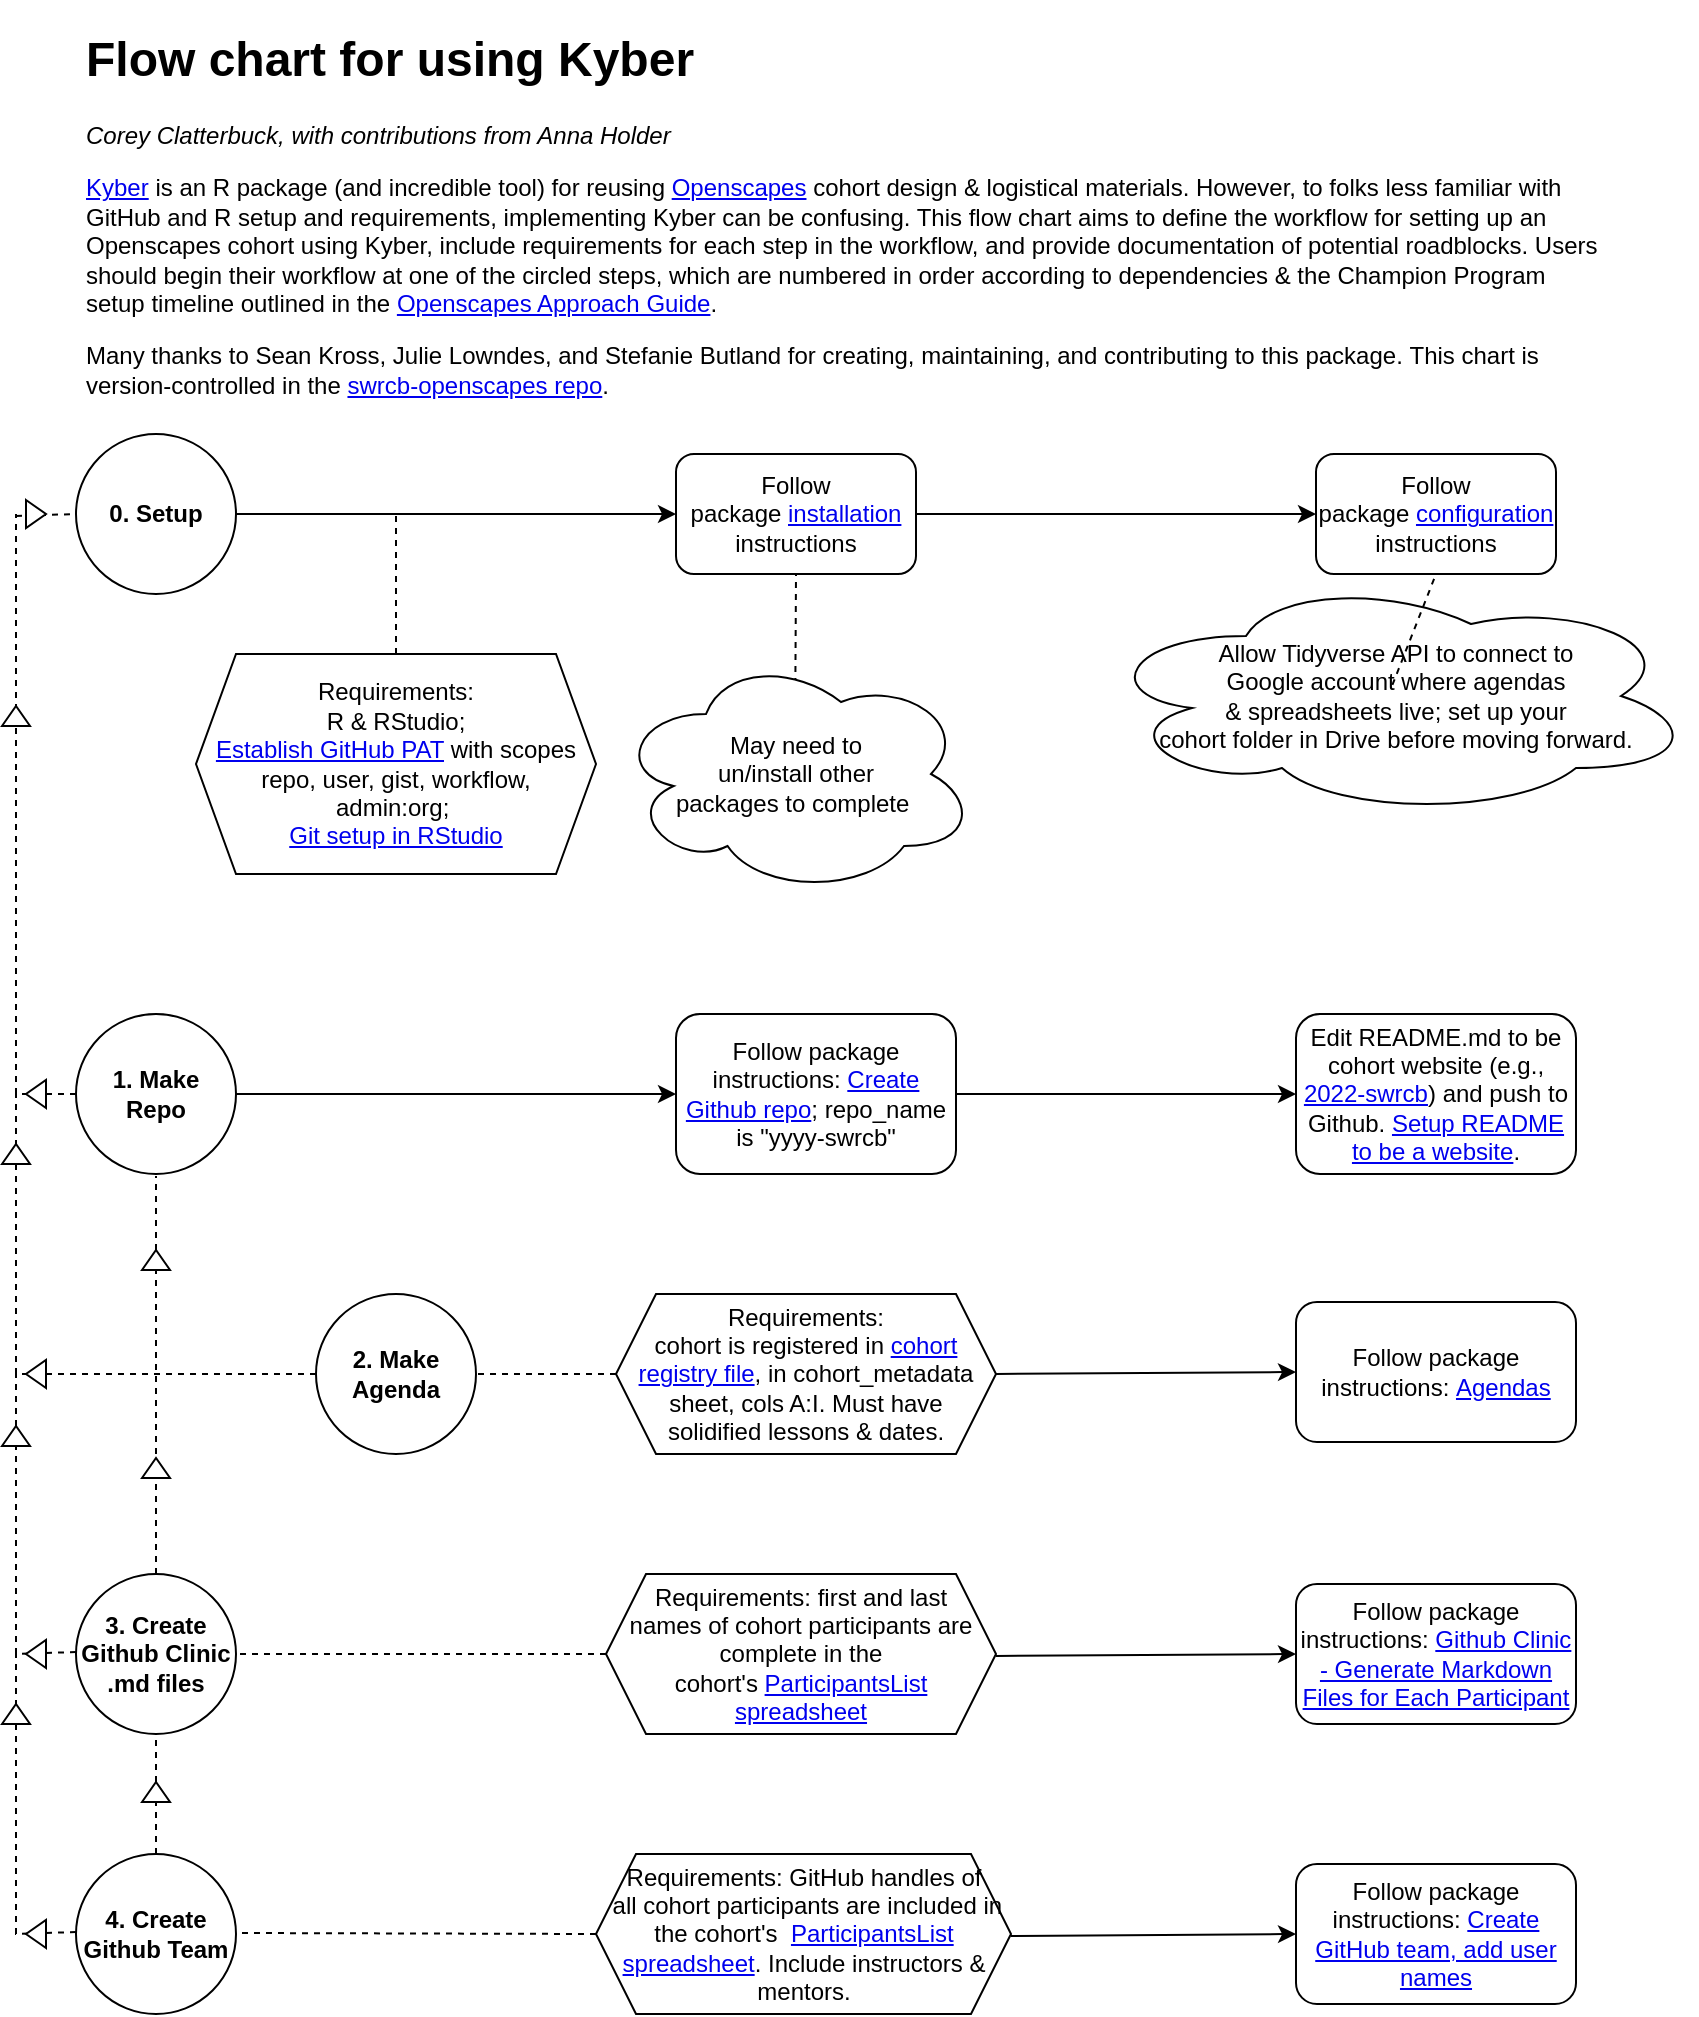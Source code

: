 <mxfile version="21.4.0" type="github">
  <diagram name="Page-1" id="2YBvvXClWsGukQMizWep">
    <mxGraphModel dx="1155" dy="663" grid="1" gridSize="10" guides="1" tooltips="1" connect="1" arrows="1" fold="1" page="1" pageScale="1" pageWidth="850" pageHeight="1100" math="0" shadow="0">
      <root>
        <mxCell id="0" />
        <mxCell id="1" parent="0" />
        <mxCell id="NNKT52EiWI1NoeeISoCc-1" value="Requirements:&lt;br&gt;R &amp;amp; RStudio; &lt;br&gt;&lt;a href=&quot;https://happygitwithr.com/https-pat.html&quot;&gt;Establish GitHub PAT&lt;/a&gt; with scopes repo, user, gist, workflow, &lt;br&gt;admin:org;&amp;nbsp;&lt;br&gt;&lt;a href=&quot;https://happygitwithr.com/connect-intro.html&quot;&gt;Git setup in RStudio&lt;/a&gt;" style="shape=hexagon;perimeter=hexagonPerimeter2;whiteSpace=wrap;html=1;fixedSize=1;" parent="1" vertex="1">
          <mxGeometry x="100" y="348" width="200" height="110" as="geometry" />
        </mxCell>
        <mxCell id="NNKT52EiWI1NoeeISoCc-2" value="&lt;b&gt;0. Setup&lt;/b&gt;" style="ellipse;whiteSpace=wrap;html=1;aspect=fixed;" parent="1" vertex="1">
          <mxGeometry x="40" y="238" width="80" height="80" as="geometry" />
        </mxCell>
        <mxCell id="NNKT52EiWI1NoeeISoCc-3" value="Follow package&amp;nbsp;&lt;a href=&quot;https://github.com/openscapes/kyber#installation&quot;&gt;installation&lt;/a&gt; instructions" style="rounded=1;whiteSpace=wrap;html=1;" parent="1" vertex="1">
          <mxGeometry x="340" y="248" width="120" height="60" as="geometry" />
        </mxCell>
        <mxCell id="NNKT52EiWI1NoeeISoCc-10" value="" style="endArrow=none;dashed=1;html=1;rounded=0;exitX=0.5;exitY=0;exitDx=0;exitDy=0;" parent="1" source="NNKT52EiWI1NoeeISoCc-1" edge="1">
          <mxGeometry width="50" height="50" relative="1" as="geometry">
            <mxPoint x="80" y="398" as="sourcePoint" />
            <mxPoint x="200" y="278" as="targetPoint" />
            <Array as="points" />
          </mxGeometry>
        </mxCell>
        <mxCell id="NNKT52EiWI1NoeeISoCc-12" value="" style="endArrow=none;dashed=1;html=1;rounded=0;entryX=0.5;entryY=1;entryDx=0;entryDy=0;exitX=0.493;exitY=0.1;exitDx=0;exitDy=0;exitPerimeter=0;" parent="1" target="NNKT52EiWI1NoeeISoCc-3" edge="1">
          <mxGeometry width="50" height="50" relative="1" as="geometry">
            <mxPoint x="399.44" y="405" as="sourcePoint" />
            <mxPoint x="400.56" y="348" as="targetPoint" />
          </mxGeometry>
        </mxCell>
        <mxCell id="NNKT52EiWI1NoeeISoCc-13" value="" style="endArrow=classic;html=1;rounded=0;entryX=0;entryY=0.5;entryDx=0;entryDy=0;exitX=1;exitY=0.5;exitDx=0;exitDy=0;" parent="1" target="NNKT52EiWI1NoeeISoCc-3" edge="1">
          <mxGeometry width="50" height="50" relative="1" as="geometry">
            <mxPoint x="120" y="278.0" as="sourcePoint" />
            <mxPoint x="211" y="293" as="targetPoint" />
          </mxGeometry>
        </mxCell>
        <mxCell id="NNKT52EiWI1NoeeISoCc-14" value="Follow package&amp;nbsp;&lt;a href=&quot;https://github.com/openscapes/kyber#configuration&quot;&gt;configuration&lt;/a&gt; instructions" style="rounded=1;whiteSpace=wrap;html=1;" parent="1" vertex="1">
          <mxGeometry x="660" y="248" width="120" height="60" as="geometry" />
        </mxCell>
        <mxCell id="NNKT52EiWI1NoeeISoCc-15" value="" style="endArrow=classic;html=1;rounded=0;entryX=0;entryY=0.5;entryDx=0;entryDy=0;exitX=1;exitY=0.5;exitDx=0;exitDy=0;" parent="1" source="NNKT52EiWI1NoeeISoCc-3" target="NNKT52EiWI1NoeeISoCc-14" edge="1">
          <mxGeometry width="50" height="50" relative="1" as="geometry">
            <mxPoint x="460" y="338" as="sourcePoint" />
            <mxPoint x="510" y="288" as="targetPoint" />
          </mxGeometry>
        </mxCell>
        <mxCell id="NNKT52EiWI1NoeeISoCc-16" value="May need to&lt;br&gt;un/install other&lt;br&gt;packages to complete&amp;nbsp;" style="ellipse;shape=cloud;whiteSpace=wrap;html=1;" parent="1" vertex="1">
          <mxGeometry x="310" y="348" width="180" height="120" as="geometry" />
        </mxCell>
        <mxCell id="NNKT52EiWI1NoeeISoCc-17" value="Allow Tidyverse API to connect to&lt;br&gt;Google account where agendas&lt;br&gt;&amp;amp; spreadsheets live; set up your&lt;br&gt;cohort folder in Drive before moving&amp;nbsp;forward." style="ellipse;shape=cloud;whiteSpace=wrap;html=1;" parent="1" vertex="1">
          <mxGeometry x="550" y="309" width="300" height="120" as="geometry" />
        </mxCell>
        <mxCell id="NNKT52EiWI1NoeeISoCc-20" value="" style="endArrow=none;dashed=1;html=1;rounded=0;exitX=0.494;exitY=0.129;exitDx=0;exitDy=0;exitPerimeter=0;entryX=0.5;entryY=1;entryDx=0;entryDy=0;" parent="1" target="NNKT52EiWI1NoeeISoCc-14" edge="1">
          <mxGeometry width="50" height="50" relative="1" as="geometry">
            <mxPoint x="698.2" y="363.48" as="sourcePoint" />
            <mxPoint x="600" y="348" as="targetPoint" />
          </mxGeometry>
        </mxCell>
        <mxCell id="NNKT52EiWI1NoeeISoCc-22" value="1. Make&lt;br&gt;Repo" style="ellipse;whiteSpace=wrap;html=1;aspect=fixed;fontStyle=1" parent="1" vertex="1">
          <mxGeometry x="40" y="528" width="80" height="80" as="geometry" />
        </mxCell>
        <mxCell id="NNKT52EiWI1NoeeISoCc-26" value="Follow package instructions:&amp;nbsp;&lt;a href=&quot;https://github.com/openscapes/kyber#create-github-repo&quot;&gt;Create Github repo&lt;/a&gt;; repo_name is &quot;yyyy-swrcb&quot;" style="rounded=1;whiteSpace=wrap;html=1;" parent="1" vertex="1">
          <mxGeometry x="340" y="528" width="140" height="80" as="geometry" />
        </mxCell>
        <mxCell id="NNKT52EiWI1NoeeISoCc-27" value="Edit README.md to be cohort website (e.g., &lt;a href=&quot;https://github.com/Openscapes/2022-swrcb&quot;&gt;2022-swrcb&lt;/a&gt;) and push to Github. &lt;a href=&quot;https://www.youtube.com/watch?v=HIAvNi-4TkU&quot;&gt;Setup README to be a website&lt;/a&gt;." style="rounded=1;whiteSpace=wrap;html=1;" parent="1" vertex="1">
          <mxGeometry x="650" y="528" width="140" height="80" as="geometry" />
        </mxCell>
        <mxCell id="NNKT52EiWI1NoeeISoCc-28" value="2. Make&lt;br&gt;Agenda" style="ellipse;whiteSpace=wrap;html=1;aspect=fixed;fontStyle=1" parent="1" vertex="1">
          <mxGeometry x="160" y="668" width="80" height="80" as="geometry" />
        </mxCell>
        <mxCell id="NNKT52EiWI1NoeeISoCc-29" value="3. Create Github Clinic .md files" style="ellipse;whiteSpace=wrap;html=1;aspect=fixed;fontStyle=1" parent="1" vertex="1">
          <mxGeometry x="40" y="808" width="80" height="80" as="geometry" />
        </mxCell>
        <mxCell id="NNKT52EiWI1NoeeISoCc-30" value="4. Create Github Team" style="ellipse;whiteSpace=wrap;html=1;aspect=fixed;fontStyle=1" parent="1" vertex="1">
          <mxGeometry x="40" y="948" width="80" height="80" as="geometry" />
        </mxCell>
        <mxCell id="NNKT52EiWI1NoeeISoCc-31" value="" style="endArrow=classic;html=1;rounded=0;entryX=0;entryY=0.5;entryDx=0;entryDy=0;exitX=1;exitY=0.5;exitDx=0;exitDy=0;" parent="1" source="NNKT52EiWI1NoeeISoCc-22" target="NNKT52EiWI1NoeeISoCc-26" edge="1">
          <mxGeometry width="50" height="50" relative="1" as="geometry">
            <mxPoint x="120" y="558.5" as="sourcePoint" />
            <mxPoint x="260" y="558.5" as="targetPoint" />
            <Array as="points" />
          </mxGeometry>
        </mxCell>
        <mxCell id="NNKT52EiWI1NoeeISoCc-32" value="" style="endArrow=classic;html=1;rounded=0;entryX=0;entryY=0.5;entryDx=0;entryDy=0;exitX=1;exitY=0.5;exitDx=0;exitDy=0;" parent="1" source="NNKT52EiWI1NoeeISoCc-26" target="NNKT52EiWI1NoeeISoCc-27" edge="1">
          <mxGeometry width="50" height="50" relative="1" as="geometry">
            <mxPoint x="480" y="558.5" as="sourcePoint" />
            <mxPoint x="620" y="558.5" as="targetPoint" />
          </mxGeometry>
        </mxCell>
        <mxCell id="NNKT52EiWI1NoeeISoCc-33" value="" style="endArrow=classic;html=1;rounded=0;entryX=0;entryY=0.5;entryDx=0;entryDy=0;exitX=1;exitY=0.5;exitDx=0;exitDy=0;" parent="1" source="NNKT52EiWI1NoeeISoCc-35" target="NNKT52EiWI1NoeeISoCc-40" edge="1">
          <mxGeometry width="50" height="50" relative="1" as="geometry">
            <mxPoint x="430" y="698" as="sourcePoint" />
            <mxPoint x="650" y="698.5" as="targetPoint" />
          </mxGeometry>
        </mxCell>
        <mxCell id="NNKT52EiWI1NoeeISoCc-35" value="Requirements: &lt;br&gt;cohort is registered in &lt;a href=&quot;https://docs.google.com/spreadsheets/d/1Ys9KiTXXmZ_laBoCV2QWEm7AcnGSVQaXvm2xpi4XTSc/edit#gid=695033382&quot;&gt;cohort registry file&lt;/a&gt;, in cohort_metadata sheet, cols A:I. Must have &lt;br&gt;solidified lessons &amp;amp; dates." style="shape=hexagon;perimeter=hexagonPerimeter2;whiteSpace=wrap;html=1;fixedSize=1;" parent="1" vertex="1">
          <mxGeometry x="310" y="668" width="190" height="80" as="geometry" />
        </mxCell>
        <mxCell id="NNKT52EiWI1NoeeISoCc-37" value="" style="endArrow=none;dashed=1;html=1;rounded=0;entryX=1;entryY=0.5;entryDx=0;entryDy=0;exitX=0;exitY=0.5;exitDx=0;exitDy=0;" parent="1" source="NNKT52EiWI1NoeeISoCc-35" target="NNKT52EiWI1NoeeISoCc-28" edge="1">
          <mxGeometry width="50" height="50" relative="1" as="geometry">
            <mxPoint x="80" y="777" as="sourcePoint" />
            <mxPoint x="370" y="637" as="targetPoint" />
          </mxGeometry>
        </mxCell>
        <mxCell id="NNKT52EiWI1NoeeISoCc-40" value="Follow package instructions:&amp;nbsp;&lt;a href=&quot;https://github.com/Openscapes/kyber#agendas&quot;&gt;Agendas&lt;/a&gt;" style="rounded=1;whiteSpace=wrap;html=1;" parent="1" vertex="1">
          <mxGeometry x="650" y="672" width="140" height="70" as="geometry" />
        </mxCell>
        <mxCell id="NNKT52EiWI1NoeeISoCc-41" value="&lt;span style=&quot;font-weight: normal;&quot;&gt;Requirements: first and last &lt;br&gt;names of cohort participants are complete in the cohort&#39;s&amp;nbsp;&lt;a href=&quot;https://docs.google.com/spreadsheets/d/1bN80xSd0dkGEKpdAb0s8OmL_8aAF_wzR04DA1h8uZCY/edit#gid=0&quot;&gt;ParticipantsList spreadsheet&lt;/a&gt;&lt;/span&gt;" style="shape=hexagon;perimeter=hexagonPerimeter2;whiteSpace=wrap;html=1;fixedSize=1;fontStyle=1;" parent="1" vertex="1">
          <mxGeometry x="305" y="808" width="195" height="80" as="geometry" />
        </mxCell>
        <mxCell id="NNKT52EiWI1NoeeISoCc-44" value="&lt;span style=&quot;font-weight: normal;&quot;&gt;Requirements: GitHub handles of&lt;br&gt;&amp;nbsp;all cohort participants are included in the cohort&#39;s&amp;nbsp;&amp;nbsp;&lt;a href=&quot;https://docs.google.com/spreadsheets/d/1bN80xSd0dkGEKpdAb0s8OmL_8aAF_wzR04DA1h8uZCY/edit#gid=0&quot;&gt;ParticipantsList spreadsheet&lt;/a&gt;. Include instructors &amp;amp; mentors.&lt;/span&gt;" style="shape=hexagon;perimeter=hexagonPerimeter2;whiteSpace=wrap;html=1;fixedSize=1;fontStyle=1;" parent="1" vertex="1">
          <mxGeometry x="300" y="948" width="207.5" height="80" as="geometry" />
        </mxCell>
        <mxCell id="NNKT52EiWI1NoeeISoCc-45" value="" style="endArrow=none;dashed=1;html=1;rounded=0;exitX=0;exitY=0.5;exitDx=0;exitDy=0;" parent="1" source="NNKT52EiWI1NoeeISoCc-28" edge="1">
          <mxGeometry width="50" height="50" relative="1" as="geometry">
            <mxPoint x="350" y="768" as="sourcePoint" />
            <mxPoint x="10" y="568" as="targetPoint" />
            <Array as="points">
              <mxPoint x="10" y="708" />
            </Array>
          </mxGeometry>
        </mxCell>
        <mxCell id="NNKT52EiWI1NoeeISoCc-47" value="" style="endArrow=none;dashed=1;html=1;rounded=0;exitX=0;exitY=0.5;exitDx=0;exitDy=0;" parent="1" source="NNKT52EiWI1NoeeISoCc-22" edge="1">
          <mxGeometry width="50" height="50" relative="1" as="geometry">
            <mxPoint x="350" y="768" as="sourcePoint" />
            <mxPoint x="10" y="278" as="targetPoint" />
            <Array as="points">
              <mxPoint x="10" y="568" />
            </Array>
          </mxGeometry>
        </mxCell>
        <mxCell id="NNKT52EiWI1NoeeISoCc-48" value="" style="endArrow=none;dashed=1;html=1;rounded=0;exitX=0;exitY=0.5;exitDx=0;exitDy=0;" parent="1" edge="1">
          <mxGeometry width="50" height="50" relative="1" as="geometry">
            <mxPoint x="40" y="847" as="sourcePoint" />
            <mxPoint x="10" y="708" as="targetPoint" />
            <Array as="points">
              <mxPoint x="10" y="848" />
            </Array>
          </mxGeometry>
        </mxCell>
        <mxCell id="NNKT52EiWI1NoeeISoCc-49" value="" style="endArrow=none;dashed=1;html=1;rounded=0;exitX=0;exitY=0.5;exitDx=0;exitDy=0;" parent="1" edge="1">
          <mxGeometry width="50" height="50" relative="1" as="geometry">
            <mxPoint x="40" y="987" as="sourcePoint" />
            <mxPoint x="10" y="848" as="targetPoint" />
            <Array as="points">
              <mxPoint x="10" y="988" />
            </Array>
          </mxGeometry>
        </mxCell>
        <mxCell id="NNKT52EiWI1NoeeISoCc-50" value="" style="endArrow=none;dashed=1;html=1;rounded=0;entryX=1;entryY=0.5;entryDx=0;entryDy=0;exitX=0;exitY=0.5;exitDx=0;exitDy=0;" parent="1" edge="1" target="NNKT52EiWI1NoeeISoCc-29" source="NNKT52EiWI1NoeeISoCc-41">
          <mxGeometry width="50" height="50" relative="1" as="geometry">
            <mxPoint x="260" y="869" as="sourcePoint" />
            <mxPoint x="160" y="869" as="targetPoint" />
          </mxGeometry>
        </mxCell>
        <mxCell id="NNKT52EiWI1NoeeISoCc-51" value="" style="endArrow=none;dashed=1;html=1;rounded=0;entryX=1;entryY=0.5;entryDx=0;entryDy=0;exitX=0;exitY=0.5;exitDx=0;exitDy=0;" parent="1" source="NNKT52EiWI1NoeeISoCc-44" edge="1">
          <mxGeometry width="50" height="50" relative="1" as="geometry">
            <mxPoint x="312.5" y="988.5" as="sourcePoint" />
            <mxPoint x="122.5" y="987.5" as="targetPoint" />
          </mxGeometry>
        </mxCell>
        <mxCell id="NNKT52EiWI1NoeeISoCc-52" value="" style="endArrow=classic;html=1;rounded=0;entryX=0;entryY=0.5;entryDx=0;entryDy=0;exitX=1;exitY=0.5;exitDx=0;exitDy=0;" parent="1" target="NNKT52EiWI1NoeeISoCc-53" edge="1">
          <mxGeometry width="50" height="50" relative="1" as="geometry">
            <mxPoint x="500" y="849" as="sourcePoint" />
            <mxPoint x="650" y="839.5" as="targetPoint" />
          </mxGeometry>
        </mxCell>
        <mxCell id="NNKT52EiWI1NoeeISoCc-53" value="Follow package instructions: &lt;a href=&quot;https://github.com/Openscapes/kyber#github-clinic---generate-markdown-files-for-each-participant&quot;&gt;Github Clinic - Generate Markdown Files for Each Participant&lt;/a&gt;" style="rounded=1;whiteSpace=wrap;html=1;" parent="1" vertex="1">
          <mxGeometry x="650" y="813" width="140" height="70" as="geometry" />
        </mxCell>
        <mxCell id="NNKT52EiWI1NoeeISoCc-54" value="" style="endArrow=classic;html=1;rounded=0;exitX=1;exitY=0.5;exitDx=0;exitDy=0;entryX=0;entryY=0.5;entryDx=0;entryDy=0;" parent="1" target="NNKT52EiWI1NoeeISoCc-55" edge="1">
          <mxGeometry width="50" height="50" relative="1" as="geometry">
            <mxPoint x="507.5" y="989" as="sourcePoint" />
            <mxPoint x="640" y="988" as="targetPoint" />
          </mxGeometry>
        </mxCell>
        <mxCell id="NNKT52EiWI1NoeeISoCc-55" value="Follow package instructions: &lt;a href=&quot;https://github.com/Openscapes/kyber#create-github-team-add-usernames&quot;&gt;Create GitHub team, add user names&lt;/a&gt;" style="rounded=1;whiteSpace=wrap;html=1;" parent="1" vertex="1">
          <mxGeometry x="650" y="953" width="140" height="70" as="geometry" />
        </mxCell>
        <mxCell id="NNKT52EiWI1NoeeISoCc-56" value="&lt;h1&gt;Flow chart for using Kyber&lt;/h1&gt;&lt;p&gt;&lt;i&gt;Corey Clatterbuck, with contributions from Anna Holder&lt;/i&gt;&lt;/p&gt;&lt;p&gt;&lt;a href=&quot;https://github.com/Openscapes/kyber&quot;&gt;Kyber&lt;/a&gt; is an R package (and incredible tool) for reusing &lt;a href=&quot;https://openscapes.github.io/approach-guide/&quot;&gt;Openscapes&lt;/a&gt;&amp;nbsp;cohort design &amp;amp; logistical materials. However, to folks less familiar with GitHub and R setup and requirements, implementing Kyber can be confusing. This flow chart aims to define the workflow for setting up an Openscapes cohort using Kyber, include requirements for each step in the workflow, and provide documentation of potential roadblocks. Users should begin their workflow at one of the circled steps, which are numbered in order according to dependencies &amp;amp; the Champion Program setup timeline outlined in the &lt;a href=&quot;https://openscapes.github.io/approach-guide/&quot;&gt;Openscapes Approach Guide&lt;/a&gt;.&amp;nbsp;&lt;/p&gt;&lt;p&gt;Many thanks to Sean Kross, Julie Lowndes, and Stefanie Butland for creating, maintaining, and contributing to this package.&amp;nbsp;&lt;span style=&quot;background-color: initial;&quot;&gt;This chart is version-controlled in the &lt;/span&gt;&lt;a style=&quot;background-color: initial;&quot; href=&quot;https://github.com/CAWaterBoardDataCenter/swrcb-openscapes&quot;&gt;swrcb-openscapes repo&lt;/a&gt;&lt;span style=&quot;background-color: initial;&quot;&gt;.&lt;/span&gt;&lt;/p&gt;" style="text;html=1;strokeColor=none;fillColor=none;spacing=5;spacingTop=-20;whiteSpace=wrap;overflow=hidden;rounded=0;" parent="1" vertex="1">
          <mxGeometry x="40" y="31" width="770" height="200" as="geometry" />
        </mxCell>
        <mxCell id="FOCxhA3XRHWHdZon7XVK-3" value="" style="orthogonalLoop=1;jettySize=auto;html=1;rounded=0;entryX=0;entryY=0.5;entryDx=0;entryDy=0;dashed=1;endArrow=none;endFill=0;" parent="1" edge="1">
          <mxGeometry width="80" relative="1" as="geometry">
            <mxPoint x="10" y="279" as="sourcePoint" />
            <mxPoint x="40" y="278.0" as="targetPoint" />
          </mxGeometry>
        </mxCell>
        <mxCell id="LxMA-Vu0oBv7-q3rCTQX-1" value="" style="triangle;whiteSpace=wrap;html=1;fontFamily=Helvetica;fontSize=12;fontColor=#000000;align=center;strokeColor=#000000;fillColor=#ffffff;rotation=-90;" connectable="0" vertex="1" parent="1">
          <mxGeometry x="5" y="372" width="10" height="14" as="geometry" />
        </mxCell>
        <mxCell id="LxMA-Vu0oBv7-q3rCTQX-2" value="" style="triangle;whiteSpace=wrap;html=1;fontFamily=Helvetica;fontSize=12;fontColor=#000000;align=center;strokeColor=#000000;fillColor=#ffffff;rotation=-90;" connectable="0" vertex="1" parent="1">
          <mxGeometry x="5" y="591" width="10" height="14" as="geometry" />
        </mxCell>
        <mxCell id="LxMA-Vu0oBv7-q3rCTQX-3" value="" style="triangle;whiteSpace=wrap;html=1;fontFamily=Helvetica;fontSize=12;fontColor=#000000;align=center;strokeColor=#000000;fillColor=#ffffff;rotation=-90;" connectable="0" vertex="1" parent="1">
          <mxGeometry x="5" y="732" width="10" height="14" as="geometry" />
        </mxCell>
        <mxCell id="LxMA-Vu0oBv7-q3rCTQX-4" value="" style="triangle;whiteSpace=wrap;html=1;fontFamily=Helvetica;fontSize=12;fontColor=#000000;align=center;strokeColor=#000000;fillColor=#ffffff;rotation=-90;" connectable="0" vertex="1" parent="1">
          <mxGeometry x="5" y="871" width="10" height="14" as="geometry" />
        </mxCell>
        <mxCell id="LxMA-Vu0oBv7-q3rCTQX-5" value="" style="triangle;whiteSpace=wrap;html=1;fontFamily=Helvetica;fontSize=12;fontColor=#000000;align=center;strokeColor=#000000;fillColor=#ffffff;rotation=-180;" connectable="0" vertex="1" parent="1">
          <mxGeometry x="15" y="841" width="10" height="14" as="geometry" />
        </mxCell>
        <mxCell id="LxMA-Vu0oBv7-q3rCTQX-6" value="" style="triangle;whiteSpace=wrap;html=1;fontFamily=Helvetica;fontSize=12;fontColor=#000000;align=center;strokeColor=#000000;fillColor=#ffffff;rotation=-180;" connectable="0" vertex="1" parent="1">
          <mxGeometry x="15" y="981" width="10" height="14" as="geometry" />
        </mxCell>
        <mxCell id="LxMA-Vu0oBv7-q3rCTQX-7" value="" style="triangle;whiteSpace=wrap;html=1;fontFamily=Helvetica;fontSize=12;fontColor=#000000;align=center;strokeColor=#000000;fillColor=#ffffff;rotation=-180;" connectable="0" vertex="1" parent="1">
          <mxGeometry x="15" y="701" width="10" height="14" as="geometry" />
        </mxCell>
        <mxCell id="LxMA-Vu0oBv7-q3rCTQX-8" value="" style="triangle;whiteSpace=wrap;html=1;fontFamily=Helvetica;fontSize=12;fontColor=#000000;align=center;strokeColor=#000000;fillColor=#ffffff;rotation=-180;" connectable="0" vertex="1" parent="1">
          <mxGeometry x="15" y="561" width="10" height="14" as="geometry" />
        </mxCell>
        <mxCell id="LxMA-Vu0oBv7-q3rCTQX-10" value="" style="endArrow=none;dashed=1;html=1;rounded=0;exitX=0.5;exitY=0;exitDx=0;exitDy=0;" edge="1" parent="1" source="NNKT52EiWI1NoeeISoCc-29">
          <mxGeometry width="50" height="50" relative="1" as="geometry">
            <mxPoint x="410" y="749" as="sourcePoint" />
            <mxPoint x="80" y="609" as="targetPoint" />
          </mxGeometry>
        </mxCell>
        <mxCell id="LxMA-Vu0oBv7-q3rCTQX-11" value="" style="triangle;whiteSpace=wrap;html=1;fontFamily=Helvetica;fontSize=12;fontColor=#000000;align=center;strokeColor=#000000;fillColor=#ffffff;rotation=-90;" connectable="0" vertex="1" parent="1">
          <mxGeometry x="75" y="644" width="10" height="14" as="geometry" />
        </mxCell>
        <mxCell id="LxMA-Vu0oBv7-q3rCTQX-12" value="" style="triangle;whiteSpace=wrap;html=1;fontFamily=Helvetica;fontSize=12;fontColor=#000000;align=center;strokeColor=#000000;fillColor=#ffffff;rotation=-90;" connectable="0" vertex="1" parent="1">
          <mxGeometry x="75" y="748" width="10" height="14" as="geometry" />
        </mxCell>
        <mxCell id="LxMA-Vu0oBv7-q3rCTQX-14" value="" style="endArrow=none;dashed=1;html=1;rounded=0;exitX=0.5;exitY=0;exitDx=0;exitDy=0;entryX=0.5;entryY=1;entryDx=0;entryDy=0;" edge="1" parent="1" source="NNKT52EiWI1NoeeISoCc-30" target="NNKT52EiWI1NoeeISoCc-29">
          <mxGeometry width="50" height="50" relative="1" as="geometry">
            <mxPoint x="410" y="749" as="sourcePoint" />
            <mxPoint x="460" y="699" as="targetPoint" />
          </mxGeometry>
        </mxCell>
        <mxCell id="LxMA-Vu0oBv7-q3rCTQX-15" value="" style="triangle;whiteSpace=wrap;html=1;fontFamily=Helvetica;fontSize=12;fontColor=#000000;align=center;strokeColor=#000000;fillColor=#ffffff;rotation=-90;" connectable="0" vertex="1" parent="1">
          <mxGeometry x="75" y="910" width="10" height="14" as="geometry" />
        </mxCell>
        <mxCell id="LxMA-Vu0oBv7-q3rCTQX-16" value="" style="triangle;whiteSpace=wrap;html=1;fontFamily=Helvetica;fontSize=12;fontColor=#000000;align=center;strokeColor=#000000;fillColor=#ffffff;rotation=0;" connectable="0" vertex="1" parent="1">
          <mxGeometry x="15" y="271" width="10" height="14" as="geometry" />
        </mxCell>
      </root>
    </mxGraphModel>
  </diagram>
</mxfile>
